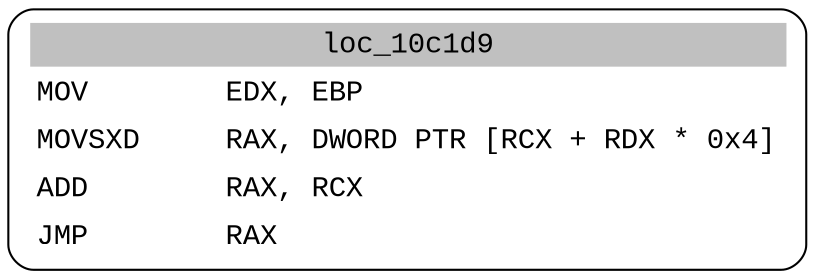 digraph asm_graph {
1941 [
shape="Mrecord" fontname="Courier New"label =<<table border="0" cellborder="0" cellpadding="3"><tr><td align="center" colspan="2" bgcolor="grey">loc_10c1d9</td></tr><tr><td align="left">MOV        EDX, EBP</td></tr><tr><td align="left">MOVSXD     RAX, DWORD PTR [RCX + RDX * 0x4]</td></tr><tr><td align="left">ADD        RAX, RCX</td></tr><tr><td align="left">JMP        RAX</td></tr></table>> ];
}